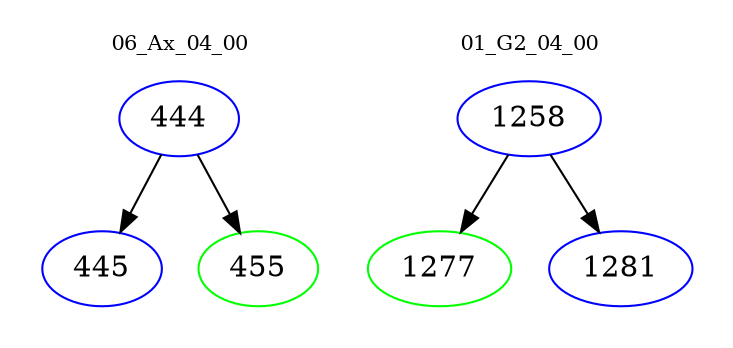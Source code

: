 digraph{
subgraph cluster_0 {
color = white
label = "06_Ax_04_00";
fontsize=10;
T0_444 [label="444", color="blue"]
T0_444 -> T0_445 [color="black"]
T0_445 [label="445", color="blue"]
T0_444 -> T0_455 [color="black"]
T0_455 [label="455", color="green"]
}
subgraph cluster_1 {
color = white
label = "01_G2_04_00";
fontsize=10;
T1_1258 [label="1258", color="blue"]
T1_1258 -> T1_1277 [color="black"]
T1_1277 [label="1277", color="green"]
T1_1258 -> T1_1281 [color="black"]
T1_1281 [label="1281", color="blue"]
}
}
